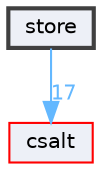 digraph "store"
{
 // LATEX_PDF_SIZE
  bgcolor="transparent";
  edge [fontname=Helvetica,fontsize=10,labelfontname=Helvetica,labelfontsize=10];
  node [fontname=Helvetica,fontsize=10,shape=box,height=0.2,width=0.4];
  compound=true
  dir_ce523e85215a280d7642dc7a1cfeecaa [label="store", fillcolor="#edf0f7", color="grey25", style="filled,bold", URL="dir_ce523e85215a280d7642dc7a1cfeecaa.html",tooltip=""];
  dir_d4118b8b1aebc91b3478ca01c62ed377 [label="csalt", fillcolor="#edf0f7", color="red", style="filled", URL="dir_d4118b8b1aebc91b3478ca01c62ed377.html",tooltip=""];
  dir_ce523e85215a280d7642dc7a1cfeecaa->dir_d4118b8b1aebc91b3478ca01c62ed377 [headlabel="17", labeldistance=1.5 headhref="dir_000011_000000.html" href="dir_000011_000000.html" color="steelblue1" fontcolor="steelblue1"];
}
